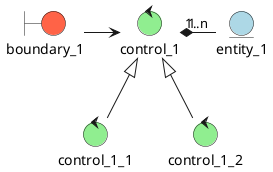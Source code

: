 @startuml 分析类图

skinparam boundary {
  BackgroundColor tomato
}

skinparam control {
  BackgroundColor lightgreen
}

skinparam entity {
  BackgroundColor lightblue
}

boundary boundary_1

control control_1
control control_1_1
control control_1_2

entity entity_1

' relations
control_1 <|-- control_1_1
control_1 <|-- control_1_2

control_1 "1" *- "1..n" entity_1

boundary_1 -> control_1

@enduml